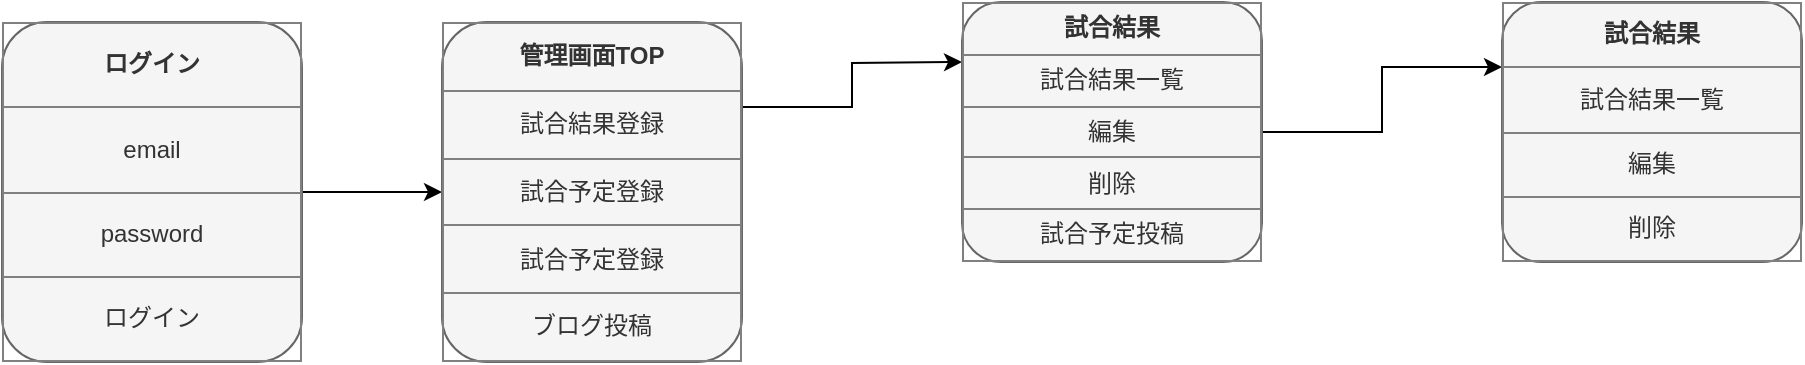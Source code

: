 <mxfile version="13.6.5">
    <diagram id="cZ0W1QQOAyHEMQ-LYaok" name="ページ1">
        <mxGraphModel dx="1109" dy="448" grid="1" gridSize="10" guides="1" tooltips="1" connect="1" arrows="1" fold="1" page="1" pageScale="1" pageWidth="827" pageHeight="1169" math="0" shadow="0">
            <root>
                <mxCell id="0"/>
                <mxCell id="1" parent="0"/>
                <mxCell id="68" style="edgeStyle=orthogonalEdgeStyle;rounded=0;orthogonalLoop=1;jettySize=auto;html=1;entryX=0;entryY=0.5;entryDx=0;entryDy=0;" parent="1" source="56" target="67" edge="1">
                    <mxGeometry relative="1" as="geometry"/>
                </mxCell>
                <mxCell id="56" value="&lt;table border=&quot;1&quot; width=&quot;100%&quot; cellpadding=&quot;4&quot; style=&quot;width: 100% ; height: 100% ; border-collapse: collapse&quot;&gt;&lt;tbody&gt;&lt;tr&gt;&lt;th&gt;&lt;b&gt;ログイン&lt;/b&gt;&lt;/th&gt;&lt;/tr&gt;&lt;tr&gt;&lt;td&gt;email&lt;/td&gt;&lt;/tr&gt;&lt;tr&gt;&lt;td&gt;password&lt;br&gt;&lt;/td&gt;&lt;/tr&gt;&lt;tr&gt;&lt;td&gt;ログイン&lt;/td&gt;&lt;/tr&gt;&lt;/tbody&gt;&lt;/table&gt;" style="text;html=1;overflow=fill;fillColor=#f5f5f5;strokeColor=#666666;fontColor=#333333;rounded=1;align=center;" parent="1" vertex="1">
                    <mxGeometry x="10" y="10" width="150" height="170" as="geometry"/>
                </mxCell>
                <mxCell id="69" style="edgeStyle=orthogonalEdgeStyle;rounded=0;orthogonalLoop=1;jettySize=auto;html=1;exitX=1;exitY=0.25;exitDx=0;exitDy=0;" parent="1" source="67" edge="1">
                    <mxGeometry relative="1" as="geometry">
                        <mxPoint x="490" y="30" as="targetPoint"/>
                    </mxGeometry>
                </mxCell>
                <mxCell id="67" value="&lt;table border=&quot;1&quot; width=&quot;100%&quot; cellpadding=&quot;4&quot; style=&quot;width: 100% ; height: 100% ; border-collapse: collapse&quot;&gt;&lt;tbody&gt;&lt;tr&gt;&lt;th&gt;管理画面TOP&lt;/th&gt;&lt;/tr&gt;&lt;tr&gt;&lt;td&gt;試合結果登録&lt;/td&gt;&lt;/tr&gt;&lt;tr&gt;&lt;td&gt;試合予定登録&lt;/td&gt;&lt;/tr&gt;&lt;tr&gt;&lt;td&gt;試合予定登録&lt;br&gt;&lt;/td&gt;&lt;/tr&gt;&lt;tr&gt;&lt;td&gt;ブログ投稿&lt;/td&gt;&lt;/tr&gt;&lt;/tbody&gt;&lt;/table&gt;" style="text;html=1;overflow=fill;fillColor=#f5f5f5;strokeColor=#666666;fontColor=#333333;rounded=1;align=center;" parent="1" vertex="1">
                    <mxGeometry x="230" y="10" width="150" height="170" as="geometry"/>
                </mxCell>
                <mxCell id="72" style="edgeStyle=orthogonalEdgeStyle;rounded=0;orthogonalLoop=1;jettySize=auto;html=1;exitX=1;exitY=0.5;exitDx=0;exitDy=0;entryX=0;entryY=0.25;entryDx=0;entryDy=0;" edge="1" parent="1" source="70" target="73">
                    <mxGeometry relative="1" as="geometry">
                        <mxPoint x="680" y="20" as="targetPoint"/>
                    </mxGeometry>
                </mxCell>
                <mxCell id="70" value="&lt;table border=&quot;1&quot; width=&quot;100%&quot; cellpadding=&quot;4&quot; style=&quot;width: 100% ; height: 100% ; border-collapse: collapse&quot;&gt;&lt;tbody&gt;&lt;tr&gt;&lt;th&gt;試合結果&lt;/th&gt;&lt;/tr&gt;&lt;tr&gt;&lt;td&gt;試合結果一覧&lt;/td&gt;&lt;/tr&gt;&lt;tr&gt;&lt;td&gt;編集&lt;/td&gt;&lt;/tr&gt;&lt;tr&gt;&lt;td&gt;削除&lt;br&gt;&lt;/td&gt;&lt;/tr&gt;&lt;tr&gt;&lt;td&gt;試合予定投稿&lt;/td&gt;&lt;/tr&gt;&lt;/tbody&gt;&lt;/table&gt;" style="text;html=1;overflow=fill;fillColor=#f5f5f5;strokeColor=#666666;fontColor=#333333;rounded=1;align=center;" vertex="1" parent="1">
                    <mxGeometry x="490" width="150" height="130" as="geometry"/>
                </mxCell>
                <mxCell id="73" value="&lt;table border=&quot;1&quot; width=&quot;100%&quot; cellpadding=&quot;4&quot; style=&quot;width: 100% ; height: 100% ; border-collapse: collapse&quot;&gt;&lt;tbody&gt;&lt;tr&gt;&lt;th&gt;試合結果&lt;/th&gt;&lt;/tr&gt;&lt;tr&gt;&lt;td&gt;試合結果一覧&lt;/td&gt;&lt;/tr&gt;&lt;tr&gt;&lt;td&gt;編集&lt;/td&gt;&lt;/tr&gt;&lt;tr&gt;&lt;td&gt;削除&lt;br&gt;&lt;/td&gt;&lt;/tr&gt;&lt;/tbody&gt;&lt;/table&gt;" style="text;html=1;overflow=fill;fillColor=#f5f5f5;strokeColor=#666666;fontColor=#333333;rounded=1;align=center;" vertex="1" parent="1">
                    <mxGeometry x="760" width="150" height="130" as="geometry"/>
                </mxCell>
            </root>
        </mxGraphModel>
    </diagram>
</mxfile>
